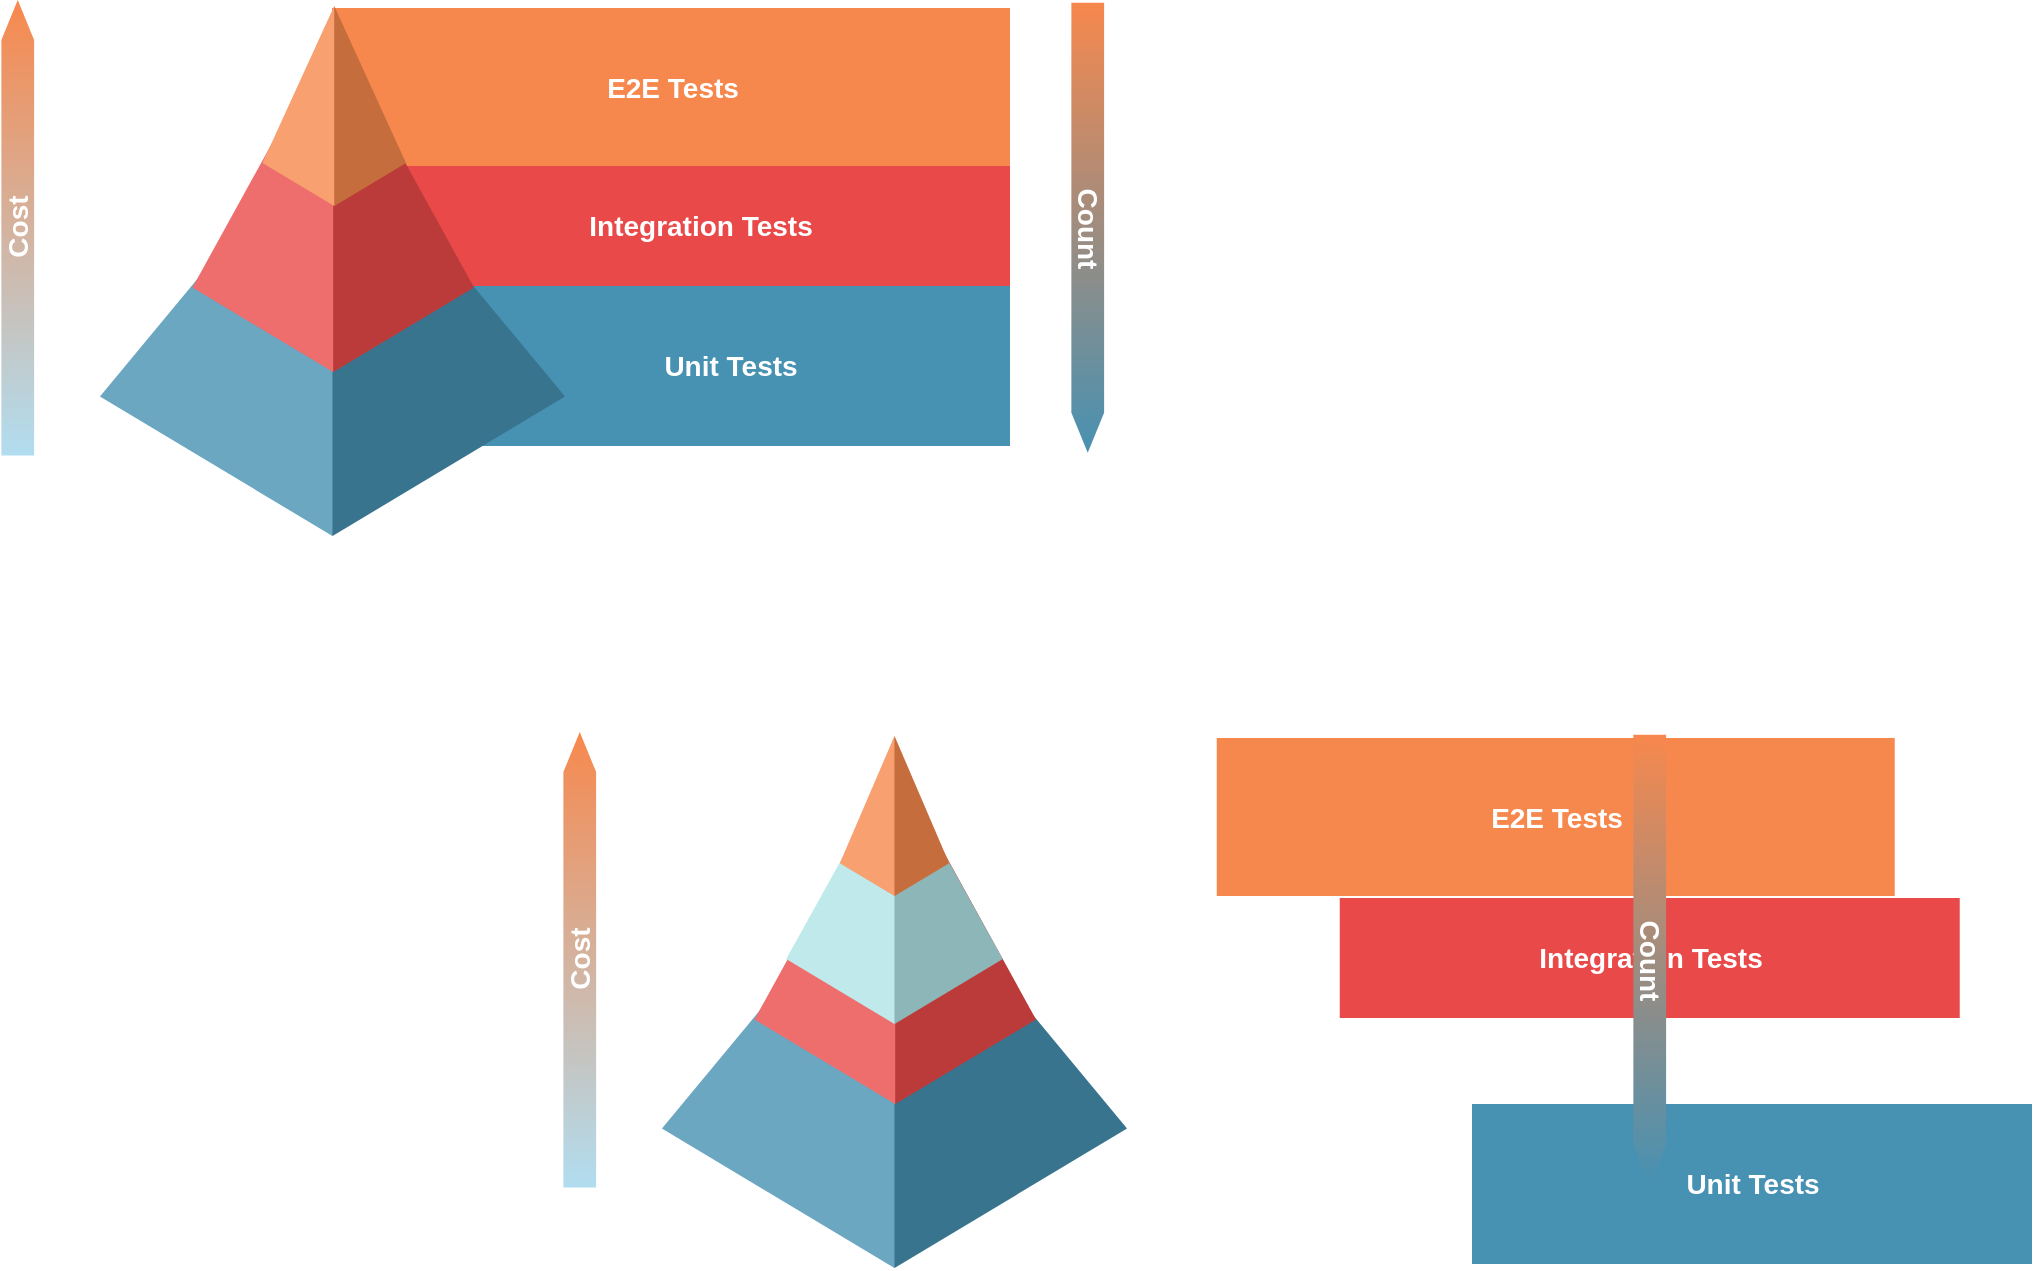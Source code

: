 <mxfile version="22.1.4" type="device" pages="2">
  <diagram name="Seite-1" id="BMNhtv8eVmHdWGKZKepR">
    <mxGraphModel dx="2603" dy="775" grid="0" gridSize="10" guides="1" tooltips="1" connect="1" arrows="1" fold="1" page="1" pageScale="1" pageWidth="1169" pageHeight="827" math="0" shadow="0">
      <root>
        <mxCell id="0" />
        <mxCell id="1" parent="0" />
        <mxCell id="P61-HE-0GPKElV350ILD-80" value="E2E Tests" style="html=1;shape=mxgraph.infographic.ribbonSimple;notch1=0;notch2=0;fillColor=#f7884d;strokeColor=none;align=center;verticalAlign=middle;fontColor=#ffffff;fontSize=14;fontStyle=1;" parent="1" vertex="1">
          <mxGeometry x="-570" y="405" width="339" height="79" as="geometry" />
        </mxCell>
        <mxCell id="P61-HE-0GPKElV350ILD-51" value="Integration Tests" style="html=1;shape=mxgraph.infographic.ribbonSimple;notch1=0;notch2=0;fillColor=#e94949;strokeColor=none;align=center;verticalAlign=middle;fontColor=#ffffff;fontSize=14;fontStyle=1;" parent="1" vertex="1">
          <mxGeometry x="-541" y="484" width="310" height="60" as="geometry" />
        </mxCell>
        <mxCell id="P61-HE-0GPKElV350ILD-79" value="Unit Tests" style="html=1;shape=mxgraph.infographic.ribbonSimple;notch1=0;notch2=0;fillColor=#4791b2;strokeColor=none;align=center;verticalAlign=middle;fontColor=#ffffff;fontSize=14;fontStyle=1;" parent="1" vertex="1">
          <mxGeometry x="-511" y="544" width="280" height="80" as="geometry" />
        </mxCell>
        <mxCell id="P61-HE-0GPKElV350ILD-77" value="" style="verticalLabelPosition=bottom;verticalAlign=top;html=1;shape=mxgraph.infographic.shadedPyramid;fillColor=#4791b2;strokeColor=none;fontSize=10;labelPosition=center;align=center;shadow=0;gradientColor=none;" parent="1" vertex="1">
          <mxGeometry x="-686" y="459" width="232.5" height="210" as="geometry" />
        </mxCell>
        <mxCell id="P61-HE-0GPKElV350ILD-78" value="" style="verticalLabelPosition=bottom;verticalAlign=top;html=1;shape=mxgraph.infographic.shadedPyramid;fillColor=#e94949;strokeColor=none;fontSize=10;labelPosition=center;align=center;shadow=0;" parent="1" vertex="1">
          <mxGeometry x="-639.75" y="417" width="140.75" height="170" as="geometry" />
        </mxCell>
        <mxCell id="P61-HE-0GPKElV350ILD-75" value="" style="verticalLabelPosition=bottom;verticalAlign=top;html=1;shape=mxgraph.infographic.shadedPyramid;fillColor=#f7884d;strokeColor=none;fontSize=10;labelPosition=center;align=center;shadow=0;" parent="1" vertex="1">
          <mxGeometry x="-604.75" y="404" width="71.75" height="100" as="geometry" />
        </mxCell>
        <mxCell id="P61-HE-0GPKElV350ILD-81" value="&lt;font color=&quot;#ffffff&quot;&gt;Cost&lt;/font&gt;" style="html=1;shape=mxgraph.infographic.ribbonSimple;notch1=0;notch2=20;fillColor=#b1ddf0;strokeColor=none;align=center;verticalAlign=middle;fontSize=14;fontStyle=1;rotation=-90;gradientColor=#f7884d;gradientDirection=east;" parent="1" vertex="1">
          <mxGeometry x="-841" y="506.7" width="227.75" height="16.37" as="geometry" />
        </mxCell>
        <mxCell id="P61-HE-0GPKElV350ILD-82" value="&lt;font color=&quot;#ffffff&quot;&gt;Count&lt;/font&gt;" style="html=1;shape=mxgraph.infographic.ribbonSimple;notch1=0;notch2=20;fillColor=#f7884d;strokeColor=none;align=center;verticalAlign=middle;fontSize=14;fontStyle=1;rotation=90;gradientColor=#4791b2;gradientDirection=east;" parent="1" vertex="1">
          <mxGeometry x="-304.63" y="506.7" width="225" height="16.37" as="geometry" />
        </mxCell>
        <mxCell id="P61-HE-0GPKElV350ILD-84" value="E2E Tests" style="html=1;shape=mxgraph.infographic.ribbonSimple;notch1=0;notch2=0;fillColor=#f7884d;strokeColor=none;align=center;verticalAlign=middle;fontColor=#ffffff;fontSize=14;fontStyle=1;" parent="1" vertex="1">
          <mxGeometry x="-127.63" y="770" width="339" height="79" as="geometry" />
        </mxCell>
        <mxCell id="P61-HE-0GPKElV350ILD-85" value="Integration Tests" style="html=1;shape=mxgraph.infographic.ribbonSimple;notch1=0;notch2=0;fillColor=#e94949;strokeColor=none;align=center;verticalAlign=middle;fontColor=#ffffff;fontSize=14;fontStyle=1;" parent="1" vertex="1">
          <mxGeometry x="-66.13" y="850" width="310" height="60" as="geometry" />
        </mxCell>
        <mxCell id="P61-HE-0GPKElV350ILD-86" value="Unit Tests" style="html=1;shape=mxgraph.infographic.ribbonSimple;notch1=0;notch2=0;fillColor=#4791b2;strokeColor=none;align=center;verticalAlign=middle;fontColor=#ffffff;fontSize=14;fontStyle=1;" parent="1" vertex="1">
          <mxGeometry y="953" width="280" height="80" as="geometry" />
        </mxCell>
        <mxCell id="P61-HE-0GPKElV350ILD-87" value="" style="verticalLabelPosition=bottom;verticalAlign=top;html=1;shape=mxgraph.infographic.shadedPyramid;fillColor=#4791b2;strokeColor=none;fontSize=10;labelPosition=center;align=center;shadow=0;gradientColor=none;" parent="1" vertex="1">
          <mxGeometry x="-405" y="825" width="232.5" height="210" as="geometry" />
        </mxCell>
        <mxCell id="P61-HE-0GPKElV350ILD-88" value="" style="verticalLabelPosition=bottom;verticalAlign=top;html=1;shape=mxgraph.infographic.shadedPyramid;fillColor=#e94949;strokeColor=none;fontSize=10;labelPosition=center;align=center;shadow=0;" parent="1" vertex="1">
          <mxGeometry x="-358.75" y="783" width="140.75" height="170" as="geometry" />
        </mxCell>
        <mxCell id="P61-HE-0GPKElV350ILD-90" value="&lt;font color=&quot;#ffffff&quot;&gt;Cost&lt;/font&gt;" style="html=1;shape=mxgraph.infographic.ribbonSimple;notch1=0;notch2=20;fillColor=#b1ddf0;strokeColor=none;align=center;verticalAlign=middle;fontSize=14;fontStyle=1;rotation=-90;gradientColor=#f7884d;gradientDirection=east;" parent="1" vertex="1">
          <mxGeometry x="-560" y="872.7" width="227.75" height="16.37" as="geometry" />
        </mxCell>
        <mxCell id="P61-HE-0GPKElV350ILD-91" value="&lt;font color=&quot;#ffffff&quot;&gt;Count&lt;/font&gt;" style="html=1;shape=mxgraph.infographic.ribbonSimple;notch1=0;notch2=20;fillColor=#f7884d;strokeColor=none;align=center;verticalAlign=middle;fontSize=14;fontStyle=1;rotation=90;gradientColor=#4791b2;gradientDirection=east;" parent="1" vertex="1">
          <mxGeometry x="-23.63" y="872.7" width="225" height="16.37" as="geometry" />
        </mxCell>
        <mxCell id="P61-HE-0GPKElV350ILD-92" value="" style="verticalLabelPosition=bottom;verticalAlign=top;html=1;shape=mxgraph.infographic.shadedPyramid;fillColor=#b0e3e6;strokeColor=none;fontSize=10;labelPosition=center;align=center;shadow=0;" parent="1" vertex="1">
          <mxGeometry x="-342.87" y="783" width="108.25" height="130" as="geometry" />
        </mxCell>
        <mxCell id="P61-HE-0GPKElV350ILD-89" value="" style="verticalLabelPosition=bottom;verticalAlign=top;html=1;shape=mxgraph.infographic.shadedPyramid;fillColor=#f7884d;strokeColor=none;fontSize=10;labelPosition=center;align=center;shadow=0;" parent="1" vertex="1">
          <mxGeometry x="-316.06" y="769" width="54.63" height="80" as="geometry" />
        </mxCell>
      </root>
    </mxGraphModel>
  </diagram>
  <diagram id="sy63P7heU8LwyA4iAIEX" name="Seite-2">
    <mxGraphModel dx="1195" dy="646" grid="0" gridSize="10" guides="1" tooltips="1" connect="1" arrows="1" fold="1" page="1" pageScale="1" pageWidth="1169" pageHeight="827" math="0" shadow="0">
      <root>
        <mxCell id="0" />
        <mxCell id="1" parent="0" />
        <mxCell id="0fUxBGmzUrygV9SsRn34-7" value="" style="group" vertex="1" connectable="0" parent="1">
          <mxGeometry x="464" y="252" width="441" height="203.5" as="geometry" />
        </mxCell>
        <mxCell id="0fUxBGmzUrygV9SsRn34-3" value="" style="rounded=0;whiteSpace=wrap;html=1;fillColor=#f8cecc;strokeColor=none;shadow=0;" vertex="1" parent="0fUxBGmzUrygV9SsRn34-7">
          <mxGeometry y="0.5" width="120" height="71" as="geometry" />
        </mxCell>
        <mxCell id="0fUxBGmzUrygV9SsRn34-4" value="" style="rounded=0;whiteSpace=wrap;html=1;fillColor=#f8cecc;strokeColor=none;shadow=0;" vertex="1" parent="0fUxBGmzUrygV9SsRn34-7">
          <mxGeometry y="131.5" width="120" height="71" as="geometry" />
        </mxCell>
        <mxCell id="0fUxBGmzUrygV9SsRn34-5" value="" style="rounded=0;whiteSpace=wrap;html=1;rotation=-90;fillColor=#f8cecc;strokeColor=none;shadow=0;" vertex="1" parent="0fUxBGmzUrygV9SsRn34-7">
          <mxGeometry x="52.5" y="66" width="203" height="71" as="geometry" />
        </mxCell>
        <mxCell id="0fUxBGmzUrygV9SsRn34-6" value="" style="rounded=0;whiteSpace=wrap;html=1;fillColor=#f8cecc;strokeColor=none;shadow=0;" vertex="1" parent="0fUxBGmzUrygV9SsRn34-7">
          <mxGeometry x="188" y="157.5" width="120" height="45" as="geometry" />
        </mxCell>
        <mxCell id="0fUxBGmzUrygV9SsRn34-8" value="" style="group" vertex="1" connectable="0" parent="1">
          <mxGeometry x="272.5" y="251.5" width="179.5" height="203" as="geometry" />
        </mxCell>
        <mxCell id="0fUxBGmzUrygV9SsRn34-1" value="" style="rounded=0;whiteSpace=wrap;html=1;rotation=-90;shadow=0;fillColor=#dae8fc;strokeColor=none;" vertex="1" parent="0fUxBGmzUrygV9SsRn34-8">
          <mxGeometry x="-71.5" y="71.5" width="203" height="60" as="geometry" />
        </mxCell>
        <mxCell id="0fUxBGmzUrygV9SsRn34-2" value="" style="rounded=0;whiteSpace=wrap;html=1;shadow=0;fillColor=#dae8fc;strokeColor=none;" vertex="1" parent="0fUxBGmzUrygV9SsRn34-8">
          <mxGeometry x="59.5" y="71.5" width="120" height="60" as="geometry" />
        </mxCell>
        <mxCell id="0fUxBGmzUrygV9SsRn34-13" value="" style="group" vertex="1" connectable="0" parent="1">
          <mxGeometry x="776" y="250.5" width="176" height="204" as="geometry" />
        </mxCell>
        <mxCell id="0fUxBGmzUrygV9SsRn34-11" value="" style="rounded=0;whiteSpace=wrap;html=1;rotation=-90;fillColor=#d5e8d4;strokeColor=none;" vertex="1" parent="0fUxBGmzUrygV9SsRn34-13">
          <mxGeometry x="-20.25" y="20.25" width="159" height="118.5" as="geometry" />
        </mxCell>
        <mxCell id="0fUxBGmzUrygV9SsRn34-12" value="" style="rounded=0;whiteSpace=wrap;html=1;rotation=-90;fillColor=#d5e8d4;strokeColor=none;" vertex="1" parent="0fUxBGmzUrygV9SsRn34-13">
          <mxGeometry x="44" y="72" width="204" height="60" as="geometry" />
        </mxCell>
        <mxCell id="0fUxBGmzUrygV9SsRn34-14" value="Consumer" style="text;html=1;strokeColor=none;fillColor=none;align=center;verticalAlign=middle;whiteSpace=wrap;rounded=0;" vertex="1" parent="1">
          <mxGeometry x="324" y="218" width="60" height="30" as="geometry" />
        </mxCell>
        <mxCell id="0fUxBGmzUrygV9SsRn34-20" style="edgeStyle=orthogonalEdgeStyle;rounded=0;orthogonalLoop=1;jettySize=auto;html=1;exitX=0.5;exitY=0;exitDx=0;exitDy=0;entryX=0.5;entryY=0;entryDx=0;entryDy=0;" edge="1" parent="1" source="0fUxBGmzUrygV9SsRn34-15" target="0fUxBGmzUrygV9SsRn34-14">
          <mxGeometry relative="1" as="geometry" />
        </mxCell>
        <mxCell id="0fUxBGmzUrygV9SsRn34-21" value="&amp;nbsp; Mock.&amp;nbsp;" style="edgeLabel;html=1;align=center;verticalAlign=middle;resizable=0;points=[];" vertex="1" connectable="0" parent="0fUxBGmzUrygV9SsRn34-20">
          <mxGeometry x="-0.004" y="-2" relative="1" as="geometry">
            <mxPoint as="offset" />
          </mxGeometry>
        </mxCell>
        <mxCell id="0fUxBGmzUrygV9SsRn34-22" style="edgeStyle=orthogonalEdgeStyle;rounded=0;orthogonalLoop=1;jettySize=auto;html=1;exitX=0.75;exitY=0;exitDx=0;exitDy=0;entryX=0.5;entryY=0;entryDx=0;entryDy=0;" edge="1" parent="1" source="0fUxBGmzUrygV9SsRn34-15" target="0fUxBGmzUrygV9SsRn34-16">
          <mxGeometry relative="1" as="geometry" />
        </mxCell>
        <mxCell id="0fUxBGmzUrygV9SsRn34-23" value="&amp;nbsp; Functional Test&amp;nbsp;&amp;nbsp;" style="edgeLabel;html=1;align=center;verticalAlign=middle;resizable=0;points=[];" vertex="1" connectable="0" parent="0fUxBGmzUrygV9SsRn34-22">
          <mxGeometry x="0.017" relative="1" as="geometry">
            <mxPoint as="offset" />
          </mxGeometry>
        </mxCell>
        <mxCell id="0fUxBGmzUrygV9SsRn34-15" value="Contract Test" style="text;html=1;strokeColor=none;fillColor=none;align=center;verticalAlign=middle;whiteSpace=wrap;rounded=0;" vertex="1" parent="1">
          <mxGeometry x="527" y="218" width="84" height="30" as="geometry" />
        </mxCell>
        <mxCell id="0fUxBGmzUrygV9SsRn34-16" value="Producer" style="text;html=1;strokeColor=none;fillColor=none;align=center;verticalAlign=middle;whiteSpace=wrap;rounded=0;" vertex="1" parent="1">
          <mxGeometry x="834" y="218" width="60" height="30" as="geometry" />
        </mxCell>
        <mxCell id="0fUxBGmzUrygV9SsRn34-24" value="" style="group" vertex="1" connectable="0" parent="1">
          <mxGeometry x="331" y="541" width="441" height="203.5" as="geometry" />
        </mxCell>
        <mxCell id="0fUxBGmzUrygV9SsRn34-25" value="" style="rounded=0;whiteSpace=wrap;html=1;fillColor=#f8cecc;strokeColor=none;shadow=0;" vertex="1" parent="0fUxBGmzUrygV9SsRn34-24">
          <mxGeometry x="72" y="380.95" width="120" height="71" as="geometry" />
        </mxCell>
        <mxCell id="0fUxBGmzUrygV9SsRn34-26" value="" style="rounded=0;whiteSpace=wrap;html=1;fillColor=#f8cecc;strokeColor=none;shadow=0;" vertex="1" parent="0fUxBGmzUrygV9SsRn34-24">
          <mxGeometry x="72" y="511.95" width="120" height="71" as="geometry" />
        </mxCell>
        <mxCell id="0fUxBGmzUrygV9SsRn34-27" value="" style="rounded=0;whiteSpace=wrap;html=1;rotation=-90;fillColor=#f8cecc;strokeColor=none;shadow=0;" vertex="1" parent="0fUxBGmzUrygV9SsRn34-24">
          <mxGeometry x="124.5" y="446.45" width="203" height="71" as="geometry" />
        </mxCell>
        <mxCell id="0fUxBGmzUrygV9SsRn34-28" value="" style="rounded=0;whiteSpace=wrap;html=1;fillColor=#f8cecc;strokeColor=none;shadow=0;" vertex="1" parent="0fUxBGmzUrygV9SsRn34-24">
          <mxGeometry x="260" y="537.95" width="120" height="45" as="geometry" />
        </mxCell>
        <mxCell id="0fUxBGmzUrygV9SsRn34-32" value="" style="group" vertex="1" connectable="0" parent="0fUxBGmzUrygV9SsRn34-24">
          <mxGeometry x="260" y="378.95" width="176" height="204" as="geometry" />
        </mxCell>
        <mxCell id="0fUxBGmzUrygV9SsRn34-33" value="" style="rounded=0;whiteSpace=wrap;html=1;rotation=-90;fillColor=#d5e8d4;strokeColor=none;" vertex="1" parent="0fUxBGmzUrygV9SsRn34-32">
          <mxGeometry x="-20.25" y="20.25" width="159" height="118.5" as="geometry" />
        </mxCell>
        <mxCell id="0fUxBGmzUrygV9SsRn34-34" value="" style="rounded=0;whiteSpace=wrap;html=1;rotation=-90;fillColor=#d5e8d4;strokeColor=none;" vertex="1" parent="0fUxBGmzUrygV9SsRn34-32">
          <mxGeometry x="44" y="72" width="204" height="60" as="geometry" />
        </mxCell>
        <mxCell id="0fUxBGmzUrygV9SsRn34-29" value="" style="group" vertex="1" connectable="0" parent="1">
          <mxGeometry x="345" y="920.95" width="179.5" height="203" as="geometry" />
        </mxCell>
        <mxCell id="0fUxBGmzUrygV9SsRn34-30" value="" style="rounded=0;whiteSpace=wrap;html=1;rotation=-90;shadow=0;fillColor=#dae8fc;strokeColor=none;" vertex="1" parent="0fUxBGmzUrygV9SsRn34-29">
          <mxGeometry x="-71.5" y="71.5" width="203" height="60" as="geometry" />
        </mxCell>
        <mxCell id="0fUxBGmzUrygV9SsRn34-31" value="" style="rounded=0;whiteSpace=wrap;html=1;shadow=0;fillColor=#dae8fc;strokeColor=none;" vertex="1" parent="0fUxBGmzUrygV9SsRn34-29">
          <mxGeometry x="59.5" y="71.5" width="120" height="60" as="geometry" />
        </mxCell>
        <mxCell id="0fUxBGmzUrygV9SsRn34-35" value="Consumer" style="text;html=1;strokeColor=none;fillColor=none;align=center;verticalAlign=middle;whiteSpace=wrap;rounded=0;" vertex="1" parent="1">
          <mxGeometry x="345" y="883.95" width="60" height="30" as="geometry" />
        </mxCell>
        <mxCell id="0fUxBGmzUrygV9SsRn34-36" style="edgeStyle=orthogonalEdgeStyle;rounded=0;orthogonalLoop=1;jettySize=auto;html=1;exitX=0.5;exitY=0;exitDx=0;exitDy=0;entryX=0.5;entryY=0;entryDx=0;entryDy=0;" edge="1" source="0fUxBGmzUrygV9SsRn34-40" target="0fUxBGmzUrygV9SsRn34-35" parent="1">
          <mxGeometry relative="1" as="geometry" />
        </mxCell>
        <mxCell id="0fUxBGmzUrygV9SsRn34-37" value="&amp;nbsp; Mock.&amp;nbsp;" style="edgeLabel;html=1;align=center;verticalAlign=middle;resizable=0;points=[];" vertex="1" connectable="0" parent="0fUxBGmzUrygV9SsRn34-36">
          <mxGeometry x="-0.004" y="-2" relative="1" as="geometry">
            <mxPoint as="offset" />
          </mxGeometry>
        </mxCell>
        <mxCell id="0fUxBGmzUrygV9SsRn34-38" style="edgeStyle=orthogonalEdgeStyle;rounded=0;orthogonalLoop=1;jettySize=auto;html=1;exitX=0.75;exitY=0;exitDx=0;exitDy=0;entryX=0.5;entryY=0;entryDx=0;entryDy=0;" edge="1" source="0fUxBGmzUrygV9SsRn34-40" target="0fUxBGmzUrygV9SsRn34-41" parent="1">
          <mxGeometry relative="1" as="geometry" />
        </mxCell>
        <mxCell id="0fUxBGmzUrygV9SsRn34-39" value="&amp;nbsp; Functional Test&amp;nbsp;&amp;nbsp;" style="edgeLabel;html=1;align=center;verticalAlign=middle;resizable=0;points=[];" vertex="1" connectable="0" parent="0fUxBGmzUrygV9SsRn34-38">
          <mxGeometry x="0.017" relative="1" as="geometry">
            <mxPoint as="offset" />
          </mxGeometry>
        </mxCell>
        <mxCell id="0fUxBGmzUrygV9SsRn34-40" value="Contract Test" style="text;html=1;strokeColor=none;fillColor=none;align=center;verticalAlign=middle;whiteSpace=wrap;rounded=0;" vertex="1" parent="1">
          <mxGeometry x="498.5" y="883.95" width="84" height="30" as="geometry" />
        </mxCell>
        <mxCell id="0fUxBGmzUrygV9SsRn34-41" value="Producer" style="text;html=1;strokeColor=none;fillColor=none;align=center;verticalAlign=middle;whiteSpace=wrap;rounded=0;" vertex="1" parent="1">
          <mxGeometry x="665" y="883.95" width="60" height="30" as="geometry" />
        </mxCell>
      </root>
    </mxGraphModel>
  </diagram>
</mxfile>

